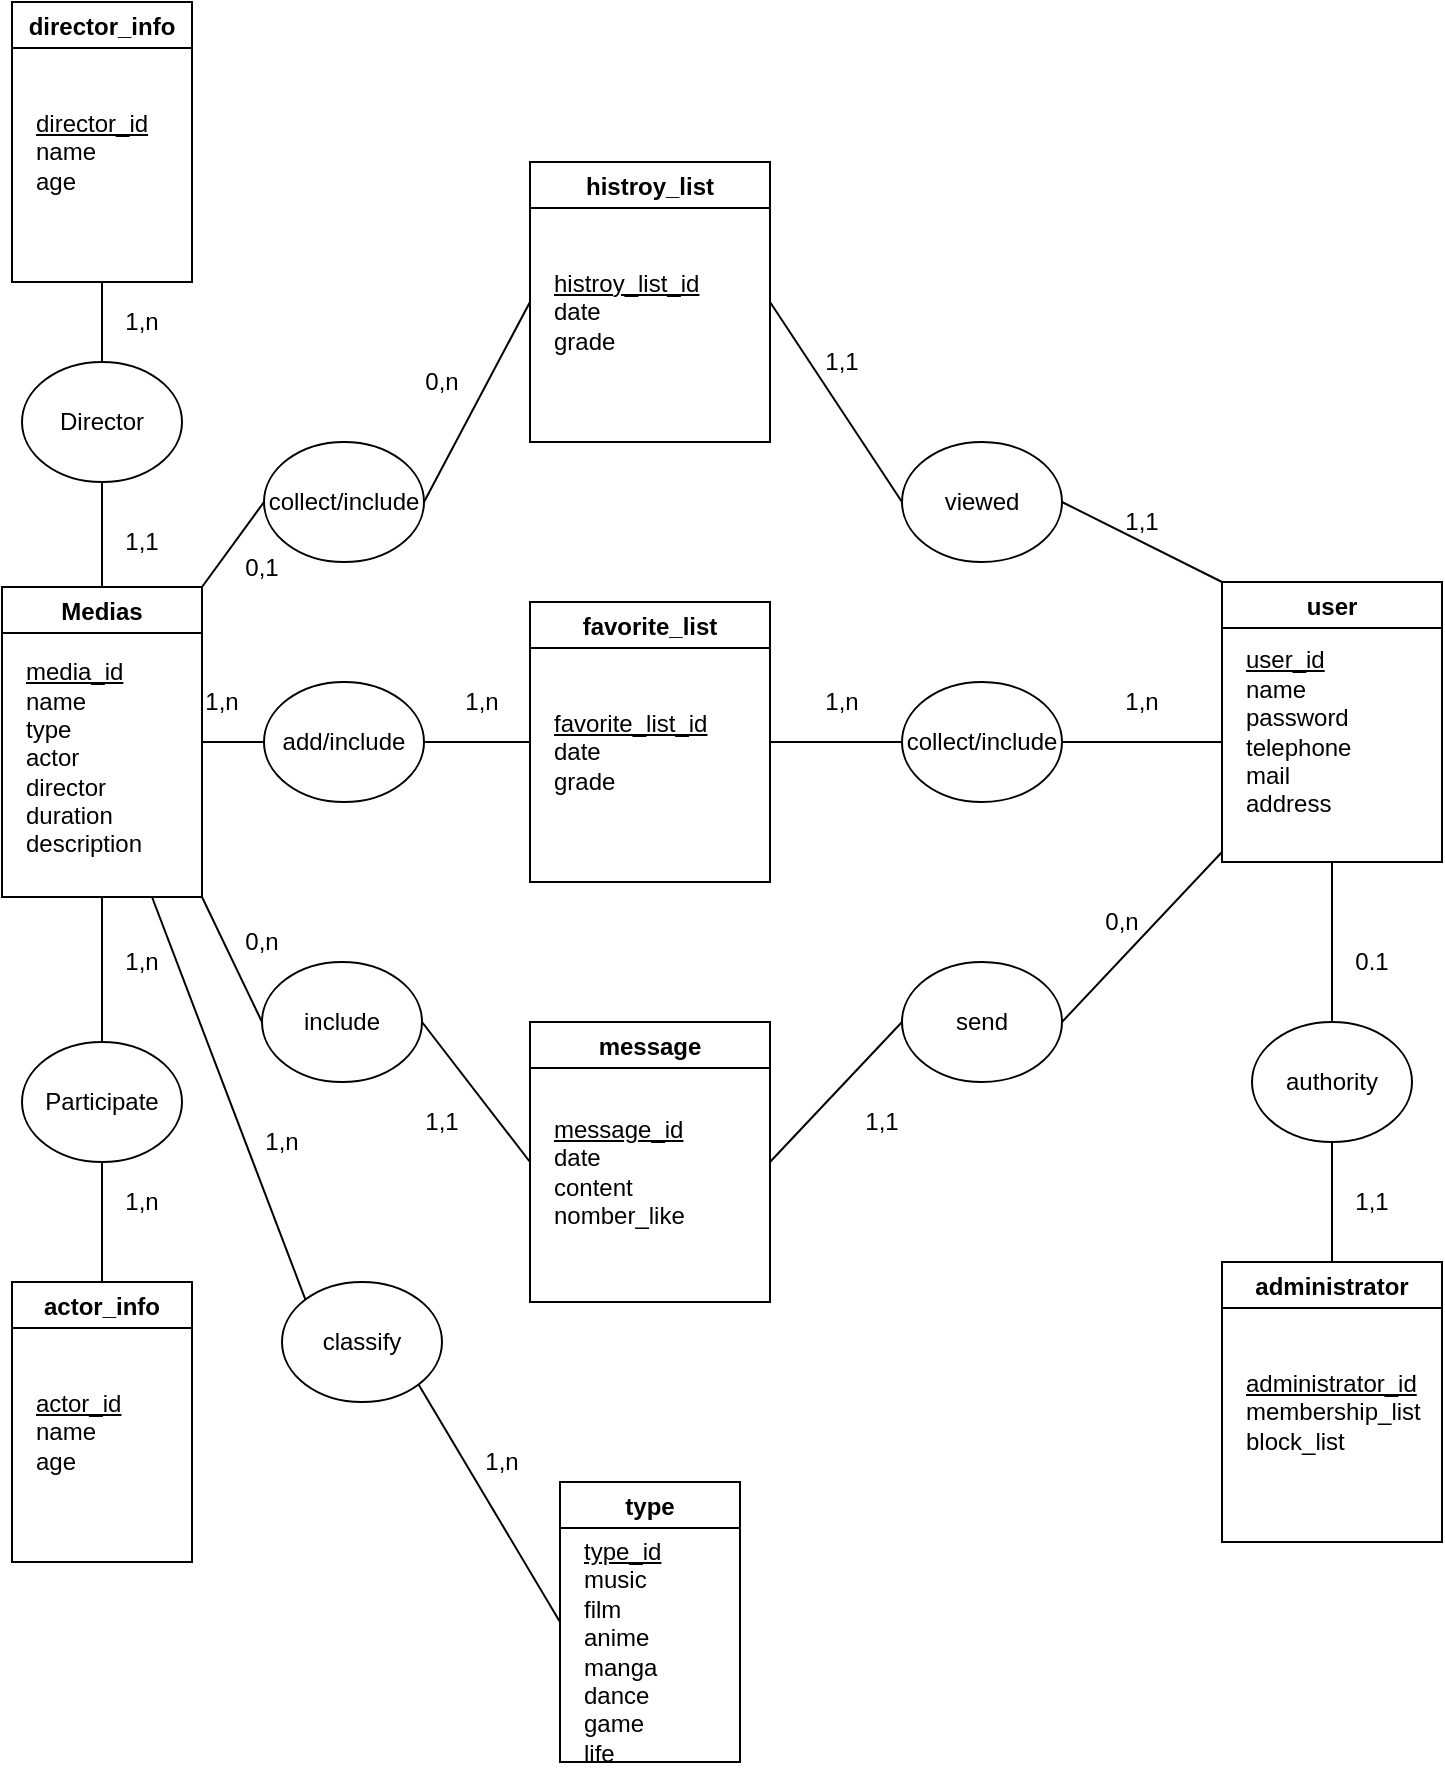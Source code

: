 <mxfile version="13.9.9" type="device"><diagram id="RtHaqrNcgESH9Xv3WIJ6" name="Page-1"><mxGraphModel dx="1024" dy="592" grid="1" gridSize="10" guides="1" tooltips="1" connect="1" arrows="1" fold="1" page="1" pageScale="1" pageWidth="827" pageHeight="1169" math="0" shadow="0"><root><mxCell id="0"/><mxCell id="1" parent="0"/><mxCell id="dQjbw2TltMrYlIc2P-v1-1" value="Medias" style="swimlane;" parent="1" vertex="1"><mxGeometry x="30" y="332.5" width="100" height="155" as="geometry"/></mxCell><mxCell id="dQjbw2TltMrYlIc2P-v1-3" value="&lt;u&gt;media_id&lt;/u&gt;&lt;br&gt;name&lt;br&gt;type&lt;br&gt;actor&lt;br&gt;director&lt;br&gt;duration&lt;br&gt;description" style="text;html=1;align=left;verticalAlign=middle;resizable=0;points=[];autosize=1;strokeColor=none;fillColor=none;" parent="dQjbw2TltMrYlIc2P-v1-1" vertex="1"><mxGeometry x="10" y="35" width="70" height="100" as="geometry"/></mxCell><mxCell id="dQjbw2TltMrYlIc2P-v1-6" value="favorite_list" style="swimlane;" parent="1" vertex="1"><mxGeometry x="294" y="340" width="120" height="140" as="geometry"/></mxCell><mxCell id="dQjbw2TltMrYlIc2P-v1-7" value="&lt;u&gt;favorite_list_id&lt;/u&gt;&lt;br&gt;date&lt;br&gt;grade" style="text;html=1;align=left;verticalAlign=middle;resizable=0;points=[];autosize=1;strokeColor=none;fillColor=none;" parent="dQjbw2TltMrYlIc2P-v1-6" vertex="1"><mxGeometry x="10" y="50" width="90" height="50" as="geometry"/></mxCell><mxCell id="dQjbw2TltMrYlIc2P-v1-8" value="user" style="swimlane;" parent="1" vertex="1"><mxGeometry x="640" y="330" width="110" height="140" as="geometry"/></mxCell><mxCell id="dQjbw2TltMrYlIc2P-v1-9" value="&lt;u&gt;user_id&lt;/u&gt;&lt;br&gt;name&lt;br&gt;password&lt;br&gt;telephone&lt;br&gt;mail&lt;br&gt;address" style="text;html=1;align=left;verticalAlign=middle;resizable=0;points=[];autosize=1;strokeColor=none;fillColor=none;" parent="dQjbw2TltMrYlIc2P-v1-8" vertex="1"><mxGeometry x="10" y="30" width="70" height="90" as="geometry"/></mxCell><mxCell id="raTsdJwWKp3mGkZHyQQI-24" value="" style="endArrow=none;html=1;exitX=1;exitY=0.5;exitDx=0;exitDy=0;" parent="dQjbw2TltMrYlIc2P-v1-8" source="raTsdJwWKp3mGkZHyQQI-23" edge="1"><mxGeometry width="50" height="50" relative="1" as="geometry"><mxPoint x="-50" y="185" as="sourcePoint"/><mxPoint y="135" as="targetPoint"/></mxGeometry></mxCell><mxCell id="dQjbw2TltMrYlIc2P-v1-15" value="administrator" style="swimlane;" parent="1" vertex="1"><mxGeometry x="640" y="670" width="110" height="140" as="geometry"><mxRectangle x="190" y="360" width="70" height="23" as="alternateBounds"/></mxGeometry></mxCell><mxCell id="dQjbw2TltMrYlIc2P-v1-16" value="&lt;u&gt;administrator_id&lt;/u&gt;&lt;br&gt;membership_list&lt;br&gt;block_list" style="text;html=1;align=left;verticalAlign=middle;resizable=0;points=[];autosize=1;strokeColor=none;fillColor=none;" parent="dQjbw2TltMrYlIc2P-v1-15" vertex="1"><mxGeometry x="10" y="50" width="100" height="50" as="geometry"/></mxCell><mxCell id="raTsdJwWKp3mGkZHyQQI-1" value="1,n" style="text;html=1;strokeColor=none;fillColor=none;align=center;verticalAlign=middle;whiteSpace=wrap;rounded=0;" parent="1" vertex="1"><mxGeometry x="250" y="380" width="40" height="20" as="geometry"/></mxCell><mxCell id="raTsdJwWKp3mGkZHyQQI-3" value="1,n" style="text;html=1;strokeColor=none;fillColor=none;align=center;verticalAlign=middle;whiteSpace=wrap;rounded=0;" parent="1" vertex="1"><mxGeometry x="120" y="380" width="40" height="20" as="geometry"/></mxCell><mxCell id="raTsdJwWKp3mGkZHyQQI-4" value="1,n" style="text;html=1;strokeColor=none;fillColor=none;align=center;verticalAlign=middle;whiteSpace=wrap;rounded=0;" parent="1" vertex="1"><mxGeometry x="580" y="380" width="40" height="20" as="geometry"/></mxCell><mxCell id="raTsdJwWKp3mGkZHyQQI-5" value="1,n" style="text;html=1;strokeColor=none;fillColor=none;align=center;verticalAlign=middle;whiteSpace=wrap;rounded=0;" parent="1" vertex="1"><mxGeometry x="430" y="380" width="40" height="20" as="geometry"/></mxCell><mxCell id="raTsdJwWKp3mGkZHyQQI-7" value="add/include" style="ellipse;whiteSpace=wrap;html=1;" parent="1" vertex="1"><mxGeometry x="161" y="380" width="80" height="60" as="geometry"/></mxCell><mxCell id="raTsdJwWKp3mGkZHyQQI-12" value="collect/include" style="ellipse;whiteSpace=wrap;html=1;" parent="1" vertex="1"><mxGeometry x="480" y="380" width="80" height="60" as="geometry"/></mxCell><mxCell id="raTsdJwWKp3mGkZHyQQI-14" value="" style="endArrow=none;html=1;exitX=1;exitY=0.5;exitDx=0;exitDy=0;entryX=0;entryY=0.5;entryDx=0;entryDy=0;" parent="1" source="dQjbw2TltMrYlIc2P-v1-1" target="raTsdJwWKp3mGkZHyQQI-7" edge="1"><mxGeometry width="50" height="50" relative="1" as="geometry"><mxPoint x="360" y="550" as="sourcePoint"/><mxPoint x="410" y="500" as="targetPoint"/></mxGeometry></mxCell><mxCell id="raTsdJwWKp3mGkZHyQQI-15" value="" style="endArrow=none;html=1;exitX=1;exitY=0.5;exitDx=0;exitDy=0;entryX=0;entryY=0.5;entryDx=0;entryDy=0;" parent="1" source="raTsdJwWKp3mGkZHyQQI-7" target="dQjbw2TltMrYlIc2P-v1-6" edge="1"><mxGeometry width="50" height="50" relative="1" as="geometry"><mxPoint x="360" y="550" as="sourcePoint"/><mxPoint x="410" y="500" as="targetPoint"/></mxGeometry></mxCell><mxCell id="raTsdJwWKp3mGkZHyQQI-16" value="" style="endArrow=none;html=1;exitX=1;exitY=0.5;exitDx=0;exitDy=0;entryX=0;entryY=0.5;entryDx=0;entryDy=0;" parent="1" source="dQjbw2TltMrYlIc2P-v1-6" target="raTsdJwWKp3mGkZHyQQI-12" edge="1"><mxGeometry width="50" height="50" relative="1" as="geometry"><mxPoint x="360" y="550" as="sourcePoint"/><mxPoint x="410" y="500" as="targetPoint"/></mxGeometry></mxCell><mxCell id="raTsdJwWKp3mGkZHyQQI-17" value="" style="endArrow=none;html=1;exitX=1;exitY=0.5;exitDx=0;exitDy=0;" parent="1" source="raTsdJwWKp3mGkZHyQQI-12" edge="1"><mxGeometry width="50" height="50" relative="1" as="geometry"><mxPoint x="424" y="420" as="sourcePoint"/><mxPoint x="640" y="410" as="targetPoint"/></mxGeometry></mxCell><mxCell id="raTsdJwWKp3mGkZHyQQI-19" value="message" style="swimlane;" parent="1" vertex="1"><mxGeometry x="294" y="550" width="120" height="140" as="geometry"/></mxCell><mxCell id="raTsdJwWKp3mGkZHyQQI-20" value="&lt;u&gt;message_id&lt;/u&gt;&lt;br&gt;date&lt;br&gt;content&lt;br&gt;nomber_like" style="text;html=1;align=left;verticalAlign=middle;resizable=0;points=[];autosize=1;strokeColor=none;fillColor=none;" parent="raTsdJwWKp3mGkZHyQQI-19" vertex="1"><mxGeometry x="10" y="45" width="80" height="60" as="geometry"/></mxCell><mxCell id="raTsdJwWKp3mGkZHyQQI-22" value="include" style="ellipse;whiteSpace=wrap;html=1;" parent="1" vertex="1"><mxGeometry x="160" y="520" width="80" height="60" as="geometry"/></mxCell><mxCell id="raTsdJwWKp3mGkZHyQQI-23" value="send" style="ellipse;whiteSpace=wrap;html=1;" parent="1" vertex="1"><mxGeometry x="480" y="520" width="80" height="60" as="geometry"/></mxCell><mxCell id="raTsdJwWKp3mGkZHyQQI-26" value="" style="endArrow=none;html=1;exitX=1;exitY=0.5;exitDx=0;exitDy=0;entryX=0;entryY=0.5;entryDx=0;entryDy=0;" parent="1" source="raTsdJwWKp3mGkZHyQQI-19" target="raTsdJwWKp3mGkZHyQQI-23" edge="1"><mxGeometry width="50" height="50" relative="1" as="geometry"><mxPoint x="420" y="570" as="sourcePoint"/><mxPoint x="470" y="520" as="targetPoint"/></mxGeometry></mxCell><mxCell id="raTsdJwWKp3mGkZHyQQI-28" value="" style="endArrow=none;html=1;exitX=1;exitY=1;exitDx=0;exitDy=0;entryX=0;entryY=0.5;entryDx=0;entryDy=0;" parent="1" source="dQjbw2TltMrYlIc2P-v1-1" target="raTsdJwWKp3mGkZHyQQI-22" edge="1"><mxGeometry width="50" height="50" relative="1" as="geometry"><mxPoint x="107" y="580" as="sourcePoint"/><mxPoint x="173" y="510" as="targetPoint"/></mxGeometry></mxCell><mxCell id="raTsdJwWKp3mGkZHyQQI-29" value="" style="endArrow=none;html=1;entryX=0;entryY=0.5;entryDx=0;entryDy=0;exitX=0;exitY=0.5;exitDx=0;exitDy=0;" parent="1" source="raTsdJwWKp3mGkZHyQQI-19" edge="1"><mxGeometry width="50" height="50" relative="1" as="geometry"><mxPoint x="300" y="620" as="sourcePoint"/><mxPoint x="240" y="550" as="targetPoint"/></mxGeometry></mxCell><mxCell id="raTsdJwWKp3mGkZHyQQI-30" value="authority" style="ellipse;whiteSpace=wrap;html=1;" parent="1" vertex="1"><mxGeometry x="655" y="550" width="80" height="60" as="geometry"/></mxCell><mxCell id="raTsdJwWKp3mGkZHyQQI-31" value="" style="endArrow=none;html=1;exitX=0.5;exitY=1;exitDx=0;exitDy=0;" parent="1" source="raTsdJwWKp3mGkZHyQQI-30" target="dQjbw2TltMrYlIc2P-v1-15" edge="1"><mxGeometry width="50" height="50" relative="1" as="geometry"><mxPoint x="420" y="570" as="sourcePoint"/><mxPoint x="470" y="520" as="targetPoint"/></mxGeometry></mxCell><mxCell id="raTsdJwWKp3mGkZHyQQI-32" value="" style="endArrow=none;html=1;exitX=0.5;exitY=0;exitDx=0;exitDy=0;" parent="1" source="raTsdJwWKp3mGkZHyQQI-30" edge="1"><mxGeometry width="50" height="50" relative="1" as="geometry"><mxPoint x="645" y="520" as="sourcePoint"/><mxPoint x="695" y="470" as="targetPoint"/></mxGeometry></mxCell><mxCell id="raTsdJwWKp3mGkZHyQQI-33" value="director_info" style="swimlane;" parent="1" vertex="1"><mxGeometry x="35" y="40" width="90" height="140" as="geometry"/></mxCell><mxCell id="raTsdJwWKp3mGkZHyQQI-34" value="&lt;u&gt;director_id&lt;/u&gt;&lt;br&gt;name&lt;br&gt;age" style="text;html=1;align=left;verticalAlign=middle;resizable=0;points=[];autosize=1;strokeColor=none;fillColor=none;" parent="raTsdJwWKp3mGkZHyQQI-33" vertex="1"><mxGeometry x="10" y="50" width="70" height="50" as="geometry"/></mxCell><mxCell id="raTsdJwWKp3mGkZHyQQI-35" value="actor_info" style="swimlane;" parent="1" vertex="1"><mxGeometry x="35" y="680" width="90" height="140" as="geometry"/></mxCell><mxCell id="raTsdJwWKp3mGkZHyQQI-36" value="&lt;u&gt;actor_id&lt;/u&gt;&lt;br&gt;name&lt;br&gt;age" style="text;html=1;align=left;verticalAlign=middle;resizable=0;points=[];autosize=1;strokeColor=none;fillColor=none;" parent="raTsdJwWKp3mGkZHyQQI-35" vertex="1"><mxGeometry x="10" y="50" width="60" height="50" as="geometry"/></mxCell><mxCell id="raTsdJwWKp3mGkZHyQQI-38" value="Director" style="ellipse;whiteSpace=wrap;html=1;" parent="1" vertex="1"><mxGeometry x="40" y="220" width="80" height="60" as="geometry"/></mxCell><mxCell id="raTsdJwWKp3mGkZHyQQI-39" value="Participate" style="ellipse;whiteSpace=wrap;html=1;" parent="1" vertex="1"><mxGeometry x="40" y="560" width="80" height="60" as="geometry"/></mxCell><mxCell id="raTsdJwWKp3mGkZHyQQI-41" value="" style="endArrow=none;html=1;exitX=0.5;exitY=1;exitDx=0;exitDy=0;entryX=0.5;entryY=0;entryDx=0;entryDy=0;" parent="1" source="raTsdJwWKp3mGkZHyQQI-33" target="raTsdJwWKp3mGkZHyQQI-38" edge="1"><mxGeometry width="50" height="50" relative="1" as="geometry"><mxPoint x="200" y="220" as="sourcePoint"/><mxPoint x="254" y="220" as="targetPoint"/></mxGeometry></mxCell><mxCell id="raTsdJwWKp3mGkZHyQQI-42" value="" style="endArrow=none;html=1;exitX=0.5;exitY=1;exitDx=0;exitDy=0;entryX=0.5;entryY=0;entryDx=0;entryDy=0;" parent="1" source="raTsdJwWKp3mGkZHyQQI-38" target="dQjbw2TltMrYlIc2P-v1-1" edge="1"><mxGeometry width="50" height="50" relative="1" as="geometry"><mxPoint x="250" y="420" as="sourcePoint"/><mxPoint x="304" y="420" as="targetPoint"/></mxGeometry></mxCell><mxCell id="raTsdJwWKp3mGkZHyQQI-43" value="" style="endArrow=none;html=1;entryX=0.5;entryY=0;entryDx=0;entryDy=0;exitX=0.5;exitY=1;exitDx=0;exitDy=0;" parent="1" source="dQjbw2TltMrYlIc2P-v1-1" target="raTsdJwWKp3mGkZHyQQI-39" edge="1"><mxGeometry width="50" height="50" relative="1" as="geometry"><mxPoint x="230" y="450" as="sourcePoint"/><mxPoint x="314" y="430" as="targetPoint"/></mxGeometry></mxCell><mxCell id="raTsdJwWKp3mGkZHyQQI-44" value="" style="endArrow=none;html=1;exitX=0.5;exitY=1;exitDx=0;exitDy=0;entryX=0.5;entryY=0;entryDx=0;entryDy=0;" parent="1" source="raTsdJwWKp3mGkZHyQQI-39" target="raTsdJwWKp3mGkZHyQQI-35" edge="1"><mxGeometry width="50" height="50" relative="1" as="geometry"><mxPoint x="270" y="440" as="sourcePoint"/><mxPoint x="324" y="440" as="targetPoint"/></mxGeometry></mxCell><mxCell id="raTsdJwWKp3mGkZHyQQI-46" value="1,n" style="text;html=1;strokeColor=none;fillColor=none;align=center;verticalAlign=middle;whiteSpace=wrap;rounded=0;" parent="1" vertex="1"><mxGeometry x="80" y="510" width="40" height="20" as="geometry"/></mxCell><mxCell id="raTsdJwWKp3mGkZHyQQI-47" value="0,n" style="text;html=1;strokeColor=none;fillColor=none;align=center;verticalAlign=middle;whiteSpace=wrap;rounded=0;" parent="1" vertex="1"><mxGeometry x="570" y="490" width="40" height="20" as="geometry"/></mxCell><mxCell id="raTsdJwWKp3mGkZHyQQI-48" value="1,1" style="text;html=1;strokeColor=none;fillColor=none;align=center;verticalAlign=middle;whiteSpace=wrap;rounded=0;" parent="1" vertex="1"><mxGeometry x="450" y="590" width="40" height="20" as="geometry"/></mxCell><mxCell id="raTsdJwWKp3mGkZHyQQI-49" value="1,1" style="text;html=1;strokeColor=none;fillColor=none;align=center;verticalAlign=middle;whiteSpace=wrap;rounded=0;" parent="1" vertex="1"><mxGeometry x="230" y="590" width="40" height="20" as="geometry"/></mxCell><mxCell id="raTsdJwWKp3mGkZHyQQI-50" value="1,n" style="text;html=1;strokeColor=none;fillColor=none;align=center;verticalAlign=middle;whiteSpace=wrap;rounded=0;" parent="1" vertex="1"><mxGeometry x="80" y="630" width="40" height="20" as="geometry"/></mxCell><mxCell id="raTsdJwWKp3mGkZHyQQI-51" value="1,n" style="text;html=1;strokeColor=none;fillColor=none;align=center;verticalAlign=middle;whiteSpace=wrap;rounded=0;" parent="1" vertex="1"><mxGeometry x="80" y="190" width="40" height="20" as="geometry"/></mxCell><mxCell id="raTsdJwWKp3mGkZHyQQI-52" value="1,1" style="text;html=1;strokeColor=none;fillColor=none;align=center;verticalAlign=middle;whiteSpace=wrap;rounded=0;" parent="1" vertex="1"><mxGeometry x="80" y="300" width="40" height="20" as="geometry"/></mxCell><mxCell id="raTsdJwWKp3mGkZHyQQI-55" value="0.1" style="text;html=1;strokeColor=none;fillColor=none;align=center;verticalAlign=middle;whiteSpace=wrap;rounded=0;" parent="1" vertex="1"><mxGeometry x="695" y="510" width="40" height="20" as="geometry"/></mxCell><mxCell id="raTsdJwWKp3mGkZHyQQI-56" value="0,n" style="text;html=1;strokeColor=none;fillColor=none;align=center;verticalAlign=middle;whiteSpace=wrap;rounded=0;" parent="1" vertex="1"><mxGeometry x="140" y="500" width="40" height="20" as="geometry"/></mxCell><mxCell id="raTsdJwWKp3mGkZHyQQI-57" value="1,1" style="text;html=1;strokeColor=none;fillColor=none;align=center;verticalAlign=middle;whiteSpace=wrap;rounded=0;" parent="1" vertex="1"><mxGeometry x="695" y="630" width="40" height="20" as="geometry"/></mxCell><mxCell id="raTsdJwWKp3mGkZHyQQI-58" value="histroy_list" style="swimlane;" parent="1" vertex="1"><mxGeometry x="294" y="120" width="120" height="140" as="geometry"/></mxCell><mxCell id="raTsdJwWKp3mGkZHyQQI-59" value="&lt;u&gt;histroy_list_id&lt;/u&gt;&lt;br&gt;date&lt;br&gt;grade" style="text;html=1;align=left;verticalAlign=middle;resizable=0;points=[];autosize=1;strokeColor=none;fillColor=none;" parent="raTsdJwWKp3mGkZHyQQI-58" vertex="1"><mxGeometry x="10" y="50" width="90" height="50" as="geometry"/></mxCell><mxCell id="raTsdJwWKp3mGkZHyQQI-60" value="" style="endArrow=none;html=1;exitX=1;exitY=0.5;exitDx=0;exitDy=0;entryX=0;entryY=0.5;entryDx=0;entryDy=0;" parent="1" source="raTsdJwWKp3mGkZHyQQI-58" target="raTsdJwWKp3mGkZHyQQI-63" edge="1"><mxGeometry width="50" height="50" relative="1" as="geometry"><mxPoint x="570" y="420" as="sourcePoint"/><mxPoint x="650" y="420" as="targetPoint"/></mxGeometry></mxCell><mxCell id="raTsdJwWKp3mGkZHyQQI-61" value="" style="endArrow=none;html=1;exitX=1;exitY=0.5;exitDx=0;exitDy=0;entryX=0;entryY=0;entryDx=0;entryDy=0;" parent="1" source="raTsdJwWKp3mGkZHyQQI-63" target="dQjbw2TltMrYlIc2P-v1-8" edge="1"><mxGeometry width="50" height="50" relative="1" as="geometry"><mxPoint x="580" y="430" as="sourcePoint"/><mxPoint x="660" y="430" as="targetPoint"/></mxGeometry></mxCell><mxCell id="raTsdJwWKp3mGkZHyQQI-63" value="viewed" style="ellipse;whiteSpace=wrap;html=1;" parent="1" vertex="1"><mxGeometry x="480" y="260" width="80" height="60" as="geometry"/></mxCell><mxCell id="raTsdJwWKp3mGkZHyQQI-64" value="collect/include" style="ellipse;whiteSpace=wrap;html=1;" parent="1" vertex="1"><mxGeometry x="161" y="260" width="80" height="60" as="geometry"/></mxCell><mxCell id="raTsdJwWKp3mGkZHyQQI-65" value="" style="endArrow=none;html=1;entryX=0;entryY=0.5;entryDx=0;entryDy=0;exitX=1;exitY=0;exitDx=0;exitDy=0;" parent="1" source="dQjbw2TltMrYlIc2P-v1-1" target="raTsdJwWKp3mGkZHyQQI-64" edge="1"><mxGeometry width="50" height="50" relative="1" as="geometry"><mxPoint x="330" y="360" as="sourcePoint"/><mxPoint x="380" y="310" as="targetPoint"/></mxGeometry></mxCell><mxCell id="raTsdJwWKp3mGkZHyQQI-66" value="" style="endArrow=none;html=1;entryX=0;entryY=0.5;entryDx=0;entryDy=0;exitX=1;exitY=0.5;exitDx=0;exitDy=0;" parent="1" source="raTsdJwWKp3mGkZHyQQI-64" target="raTsdJwWKp3mGkZHyQQI-58" edge="1"><mxGeometry width="50" height="50" relative="1" as="geometry"><mxPoint x="330" y="360" as="sourcePoint"/><mxPoint x="380" y="310" as="targetPoint"/></mxGeometry></mxCell><mxCell id="raTsdJwWKp3mGkZHyQQI-67" value="1,1" style="text;html=1;strokeColor=none;fillColor=none;align=center;verticalAlign=middle;whiteSpace=wrap;rounded=0;" parent="1" vertex="1"><mxGeometry x="580" y="290" width="40" height="20" as="geometry"/></mxCell><mxCell id="raTsdJwWKp3mGkZHyQQI-68" value="1,1" style="text;html=1;strokeColor=none;fillColor=none;align=center;verticalAlign=middle;whiteSpace=wrap;rounded=0;" parent="1" vertex="1"><mxGeometry x="430" y="210" width="40" height="20" as="geometry"/></mxCell><mxCell id="raTsdJwWKp3mGkZHyQQI-69" value="0,n" style="text;html=1;strokeColor=none;fillColor=none;align=center;verticalAlign=middle;whiteSpace=wrap;rounded=0;" parent="1" vertex="1"><mxGeometry x="230" y="220" width="40" height="20" as="geometry"/></mxCell><mxCell id="raTsdJwWKp3mGkZHyQQI-70" value="0,1" style="text;html=1;strokeColor=none;fillColor=none;align=center;verticalAlign=middle;whiteSpace=wrap;rounded=0;" parent="1" vertex="1"><mxGeometry x="140" y="312.5" width="40" height="20" as="geometry"/></mxCell><mxCell id="raTsdJwWKp3mGkZHyQQI-71" value="type" style="swimlane;" parent="1" vertex="1"><mxGeometry x="309" y="780" width="90" height="140" as="geometry"/></mxCell><mxCell id="raTsdJwWKp3mGkZHyQQI-72" value="&lt;u&gt;type_id&lt;/u&gt;&lt;br&gt;music&lt;br&gt;film&lt;br&gt;anime&lt;br&gt;manga&lt;br&gt;dance&lt;br&gt;game&lt;br&gt;life" style="text;html=1;align=left;verticalAlign=middle;resizable=0;points=[];autosize=1;strokeColor=none;fillColor=none;" parent="raTsdJwWKp3mGkZHyQQI-71" vertex="1"><mxGeometry x="10" y="30" width="50" height="110" as="geometry"/></mxCell><mxCell id="raTsdJwWKp3mGkZHyQQI-73" value="classify" style="ellipse;whiteSpace=wrap;html=1;" parent="1" vertex="1"><mxGeometry x="170" y="680" width="80" height="60" as="geometry"/></mxCell><mxCell id="raTsdJwWKp3mGkZHyQQI-74" value="" style="endArrow=none;html=1;entryX=1;entryY=1;entryDx=0;entryDy=0;exitX=0;exitY=0.5;exitDx=0;exitDy=0;" parent="1" source="raTsdJwWKp3mGkZHyQQI-71" target="raTsdJwWKp3mGkZHyQQI-73" edge="1"><mxGeometry width="50" height="50" relative="1" as="geometry"><mxPoint x="300" y="640" as="sourcePoint"/><mxPoint x="350" y="590" as="targetPoint"/></mxGeometry></mxCell><mxCell id="raTsdJwWKp3mGkZHyQQI-75" value="" style="endArrow=none;html=1;entryX=0.75;entryY=1;entryDx=0;entryDy=0;exitX=0;exitY=0;exitDx=0;exitDy=0;" parent="1" source="raTsdJwWKp3mGkZHyQQI-73" target="dQjbw2TltMrYlIc2P-v1-1" edge="1"><mxGeometry width="50" height="50" relative="1" as="geometry"><mxPoint x="300" y="640" as="sourcePoint"/><mxPoint x="350" y="590" as="targetPoint"/></mxGeometry></mxCell><mxCell id="raTsdJwWKp3mGkZHyQQI-76" value="1,n" style="text;html=1;strokeColor=none;fillColor=none;align=center;verticalAlign=middle;whiteSpace=wrap;rounded=0;" parent="1" vertex="1"><mxGeometry x="150" y="600" width="40" height="20" as="geometry"/></mxCell><mxCell id="raTsdJwWKp3mGkZHyQQI-77" value="1,n" style="text;html=1;strokeColor=none;fillColor=none;align=center;verticalAlign=middle;whiteSpace=wrap;rounded=0;" parent="1" vertex="1"><mxGeometry x="260" y="760" width="40" height="20" as="geometry"/></mxCell></root></mxGraphModel></diagram></mxfile>